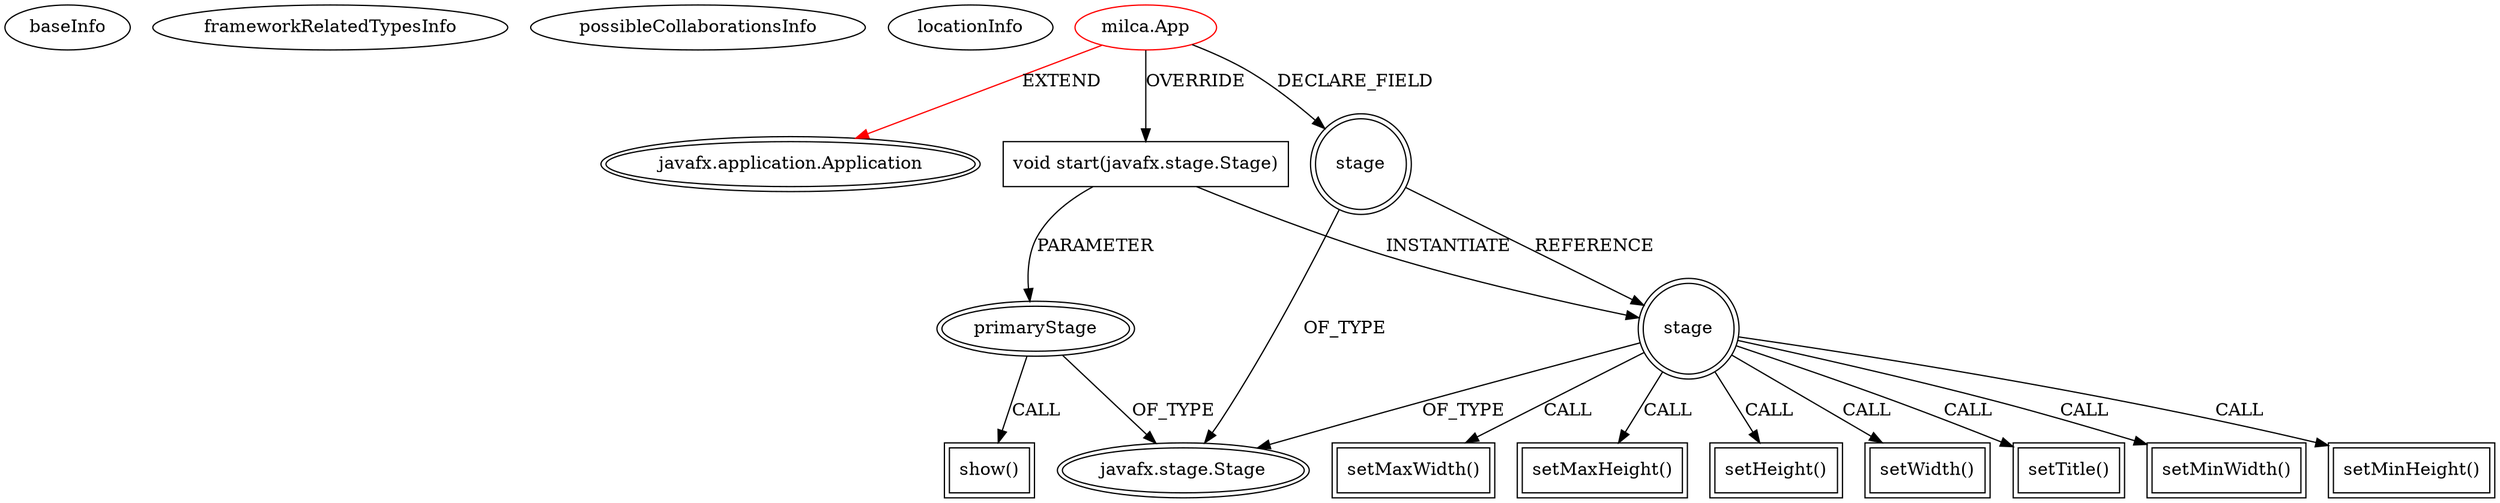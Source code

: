 digraph {
baseInfo[graphId=4746,category="extension_graph",isAnonymous=false,possibleRelation=false]
frameworkRelatedTypesInfo[0="javafx.application.Application"]
possibleCollaborationsInfo[]
locationInfo[projectName="weltensturm-milca",filePath="/weltensturm-milca/milca-master/src/milca/App.java",contextSignature="App",graphId="4746"]
0[label="milca.App",vertexType="ROOT_CLIENT_CLASS_DECLARATION",isFrameworkType=false,color=red]
1[label="javafx.application.Application",vertexType="FRAMEWORK_CLASS_TYPE",isFrameworkType=true,peripheries=2]
2[label="stage",vertexType="FIELD_DECLARATION",isFrameworkType=true,peripheries=2,shape=circle]
3[label="javafx.stage.Stage",vertexType="FRAMEWORK_CLASS_TYPE",isFrameworkType=true,peripheries=2]
4[label="void start(javafx.stage.Stage)",vertexType="OVERRIDING_METHOD_DECLARATION",isFrameworkType=false,shape=box]
5[label="primaryStage",vertexType="PARAMETER_DECLARATION",isFrameworkType=true,peripheries=2]
7[label="stage",vertexType="VARIABLE_EXPRESION",isFrameworkType=true,peripheries=2,shape=circle]
8[label="setTitle()",vertexType="INSIDE_CALL",isFrameworkType=true,peripheries=2,shape=box]
11[label="setMinWidth()",vertexType="INSIDE_CALL",isFrameworkType=true,peripheries=2,shape=box]
13[label="setMinHeight()",vertexType="INSIDE_CALL",isFrameworkType=true,peripheries=2,shape=box]
15[label="setMaxWidth()",vertexType="INSIDE_CALL",isFrameworkType=true,peripheries=2,shape=box]
17[label="setMaxHeight()",vertexType="INSIDE_CALL",isFrameworkType=true,peripheries=2,shape=box]
19[label="setHeight()",vertexType="INSIDE_CALL",isFrameworkType=true,peripheries=2,shape=box]
21[label="setWidth()",vertexType="INSIDE_CALL",isFrameworkType=true,peripheries=2,shape=box]
23[label="show()",vertexType="INSIDE_CALL",isFrameworkType=true,peripheries=2,shape=box]
0->1[label="EXTEND",color=red]
0->2[label="DECLARE_FIELD"]
2->3[label="OF_TYPE"]
0->4[label="OVERRIDE"]
5->3[label="OF_TYPE"]
4->5[label="PARAMETER"]
4->7[label="INSTANTIATE"]
2->7[label="REFERENCE"]
7->3[label="OF_TYPE"]
7->8[label="CALL"]
7->11[label="CALL"]
7->13[label="CALL"]
7->15[label="CALL"]
7->17[label="CALL"]
7->19[label="CALL"]
7->21[label="CALL"]
5->23[label="CALL"]
}
